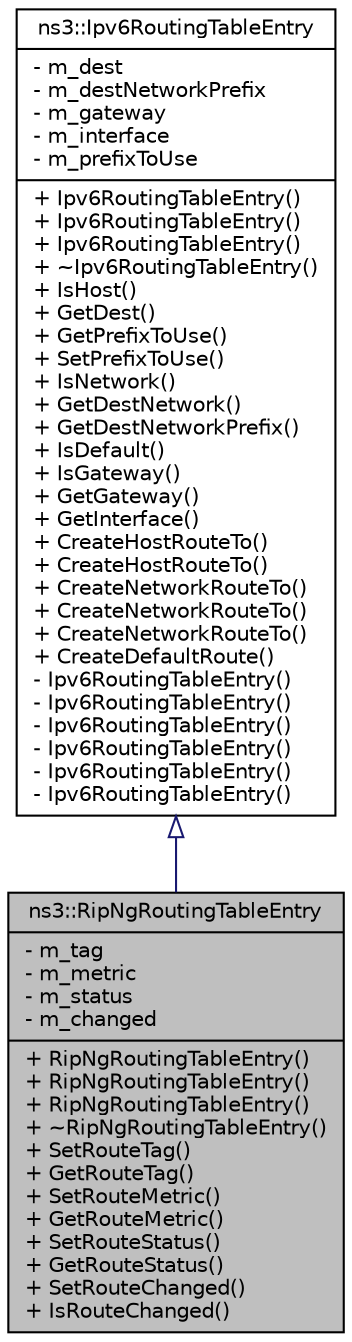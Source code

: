 digraph "ns3::RipNgRoutingTableEntry"
{
  edge [fontname="Helvetica",fontsize="10",labelfontname="Helvetica",labelfontsize="10"];
  node [fontname="Helvetica",fontsize="10",shape=record];
  Node1 [label="{ns3::RipNgRoutingTableEntry\n|- m_tag\l- m_metric\l- m_status\l- m_changed\l|+ RipNgRoutingTableEntry()\l+ RipNgRoutingTableEntry()\l+ RipNgRoutingTableEntry()\l+ ~RipNgRoutingTableEntry()\l+ SetRouteTag()\l+ GetRouteTag()\l+ SetRouteMetric()\l+ GetRouteMetric()\l+ SetRouteStatus()\l+ GetRouteStatus()\l+ SetRouteChanged()\l+ IsRouteChanged()\l}",height=0.2,width=0.4,color="black", fillcolor="grey75", style="filled", fontcolor="black"];
  Node2 -> Node1 [dir="back",color="midnightblue",fontsize="10",style="solid",arrowtail="onormal"];
  Node2 [label="{ns3::Ipv6RoutingTableEntry\n|- m_dest\l- m_destNetworkPrefix\l- m_gateway\l- m_interface\l- m_prefixToUse\l|+ Ipv6RoutingTableEntry()\l+ Ipv6RoutingTableEntry()\l+ Ipv6RoutingTableEntry()\l+ ~Ipv6RoutingTableEntry()\l+ IsHost()\l+ GetDest()\l+ GetPrefixToUse()\l+ SetPrefixToUse()\l+ IsNetwork()\l+ GetDestNetwork()\l+ GetDestNetworkPrefix()\l+ IsDefault()\l+ IsGateway()\l+ GetGateway()\l+ GetInterface()\l+ CreateHostRouteTo()\l+ CreateHostRouteTo()\l+ CreateNetworkRouteTo()\l+ CreateNetworkRouteTo()\l+ CreateNetworkRouteTo()\l+ CreateDefaultRoute()\l- Ipv6RoutingTableEntry()\l- Ipv6RoutingTableEntry()\l- Ipv6RoutingTableEntry()\l- Ipv6RoutingTableEntry()\l- Ipv6RoutingTableEntry()\l- Ipv6RoutingTableEntry()\l}",height=0.2,width=0.4,color="black", fillcolor="white", style="filled",URL="$d8/d6d/classns3_1_1Ipv6RoutingTableEntry.html",tooltip="A record of an IPv6 route. "];
}
